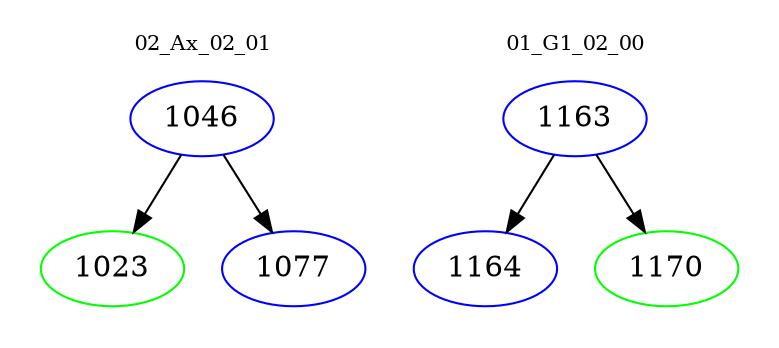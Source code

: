 digraph{
subgraph cluster_0 {
color = white
label = "02_Ax_02_01";
fontsize=10;
T0_1046 [label="1046", color="blue"]
T0_1046 -> T0_1023 [color="black"]
T0_1023 [label="1023", color="green"]
T0_1046 -> T0_1077 [color="black"]
T0_1077 [label="1077", color="blue"]
}
subgraph cluster_1 {
color = white
label = "01_G1_02_00";
fontsize=10;
T1_1163 [label="1163", color="blue"]
T1_1163 -> T1_1164 [color="black"]
T1_1164 [label="1164", color="blue"]
T1_1163 -> T1_1170 [color="black"]
T1_1170 [label="1170", color="green"]
}
}
